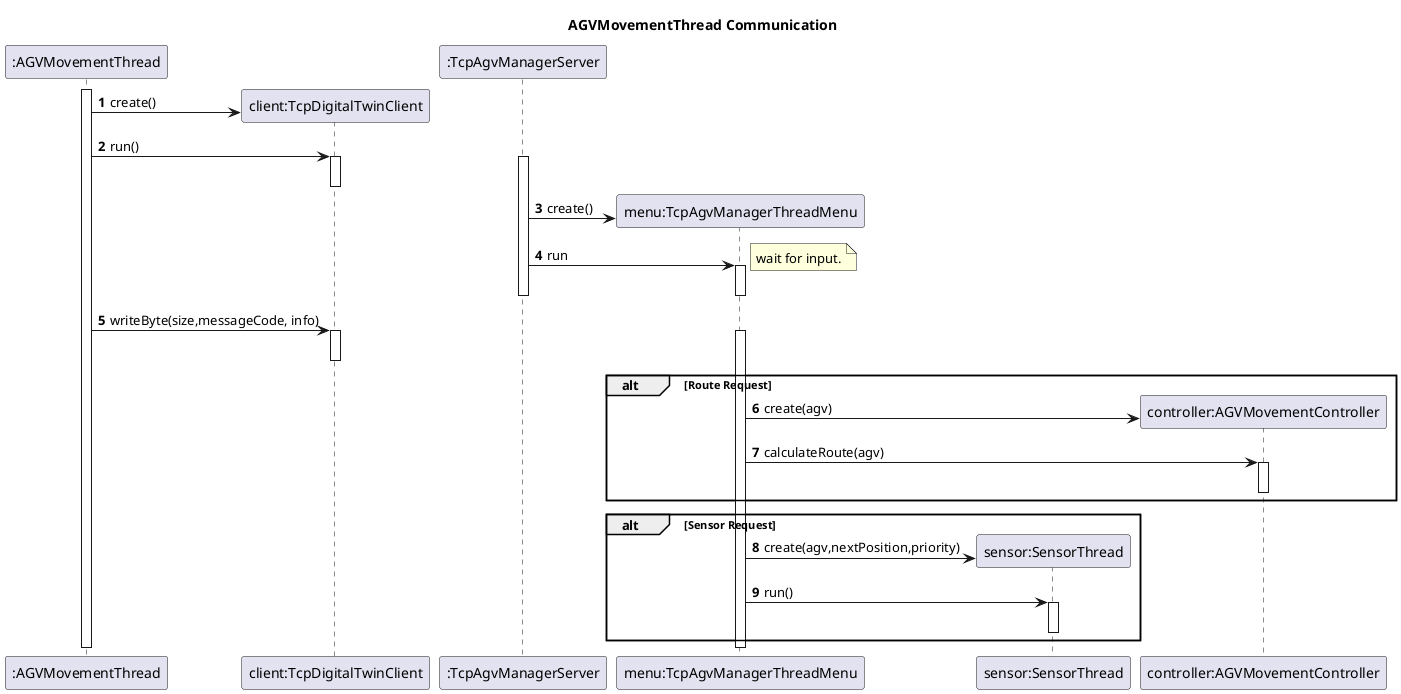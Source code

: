 @startuml
title AGVMovementThread Communication
autonumber
participant ":AGVMovementThread" as thread
participant "client:TcpDigitalTwinClient" as client
participant ":TcpAgvManagerServer" as server
participant "menu:TcpAgvManagerThreadMenu" as menu

participant "sensor:SensorThread" as sensor
participant "controller:AGVMovementController" as controller


activate thread
    thread -> client**:create()
    thread -> client : run()
    activate client
    deactivate client
    activate server
        server -> menu** : create()
        server-> menu:run
        activate menu
        deactivate menu
        note right: wait for input.
    deactivate server

    thread -> client: writeByte(size,messageCode, info)
    activate client
    deactivate client
    activate menu
        alt Route Request
            menu ->controller** : create(agv)

            menu -> controller:calculateRoute(agv)
            activate controller
            deactivate controller
        end

        alt Sensor Request
            menu ->sensor** : create(agv,nextPosition,priority)
            menu -> sensor:run()
            activate sensor
            deactivate sensor
        end

    deactivate menu
deactivate thread



@enduml